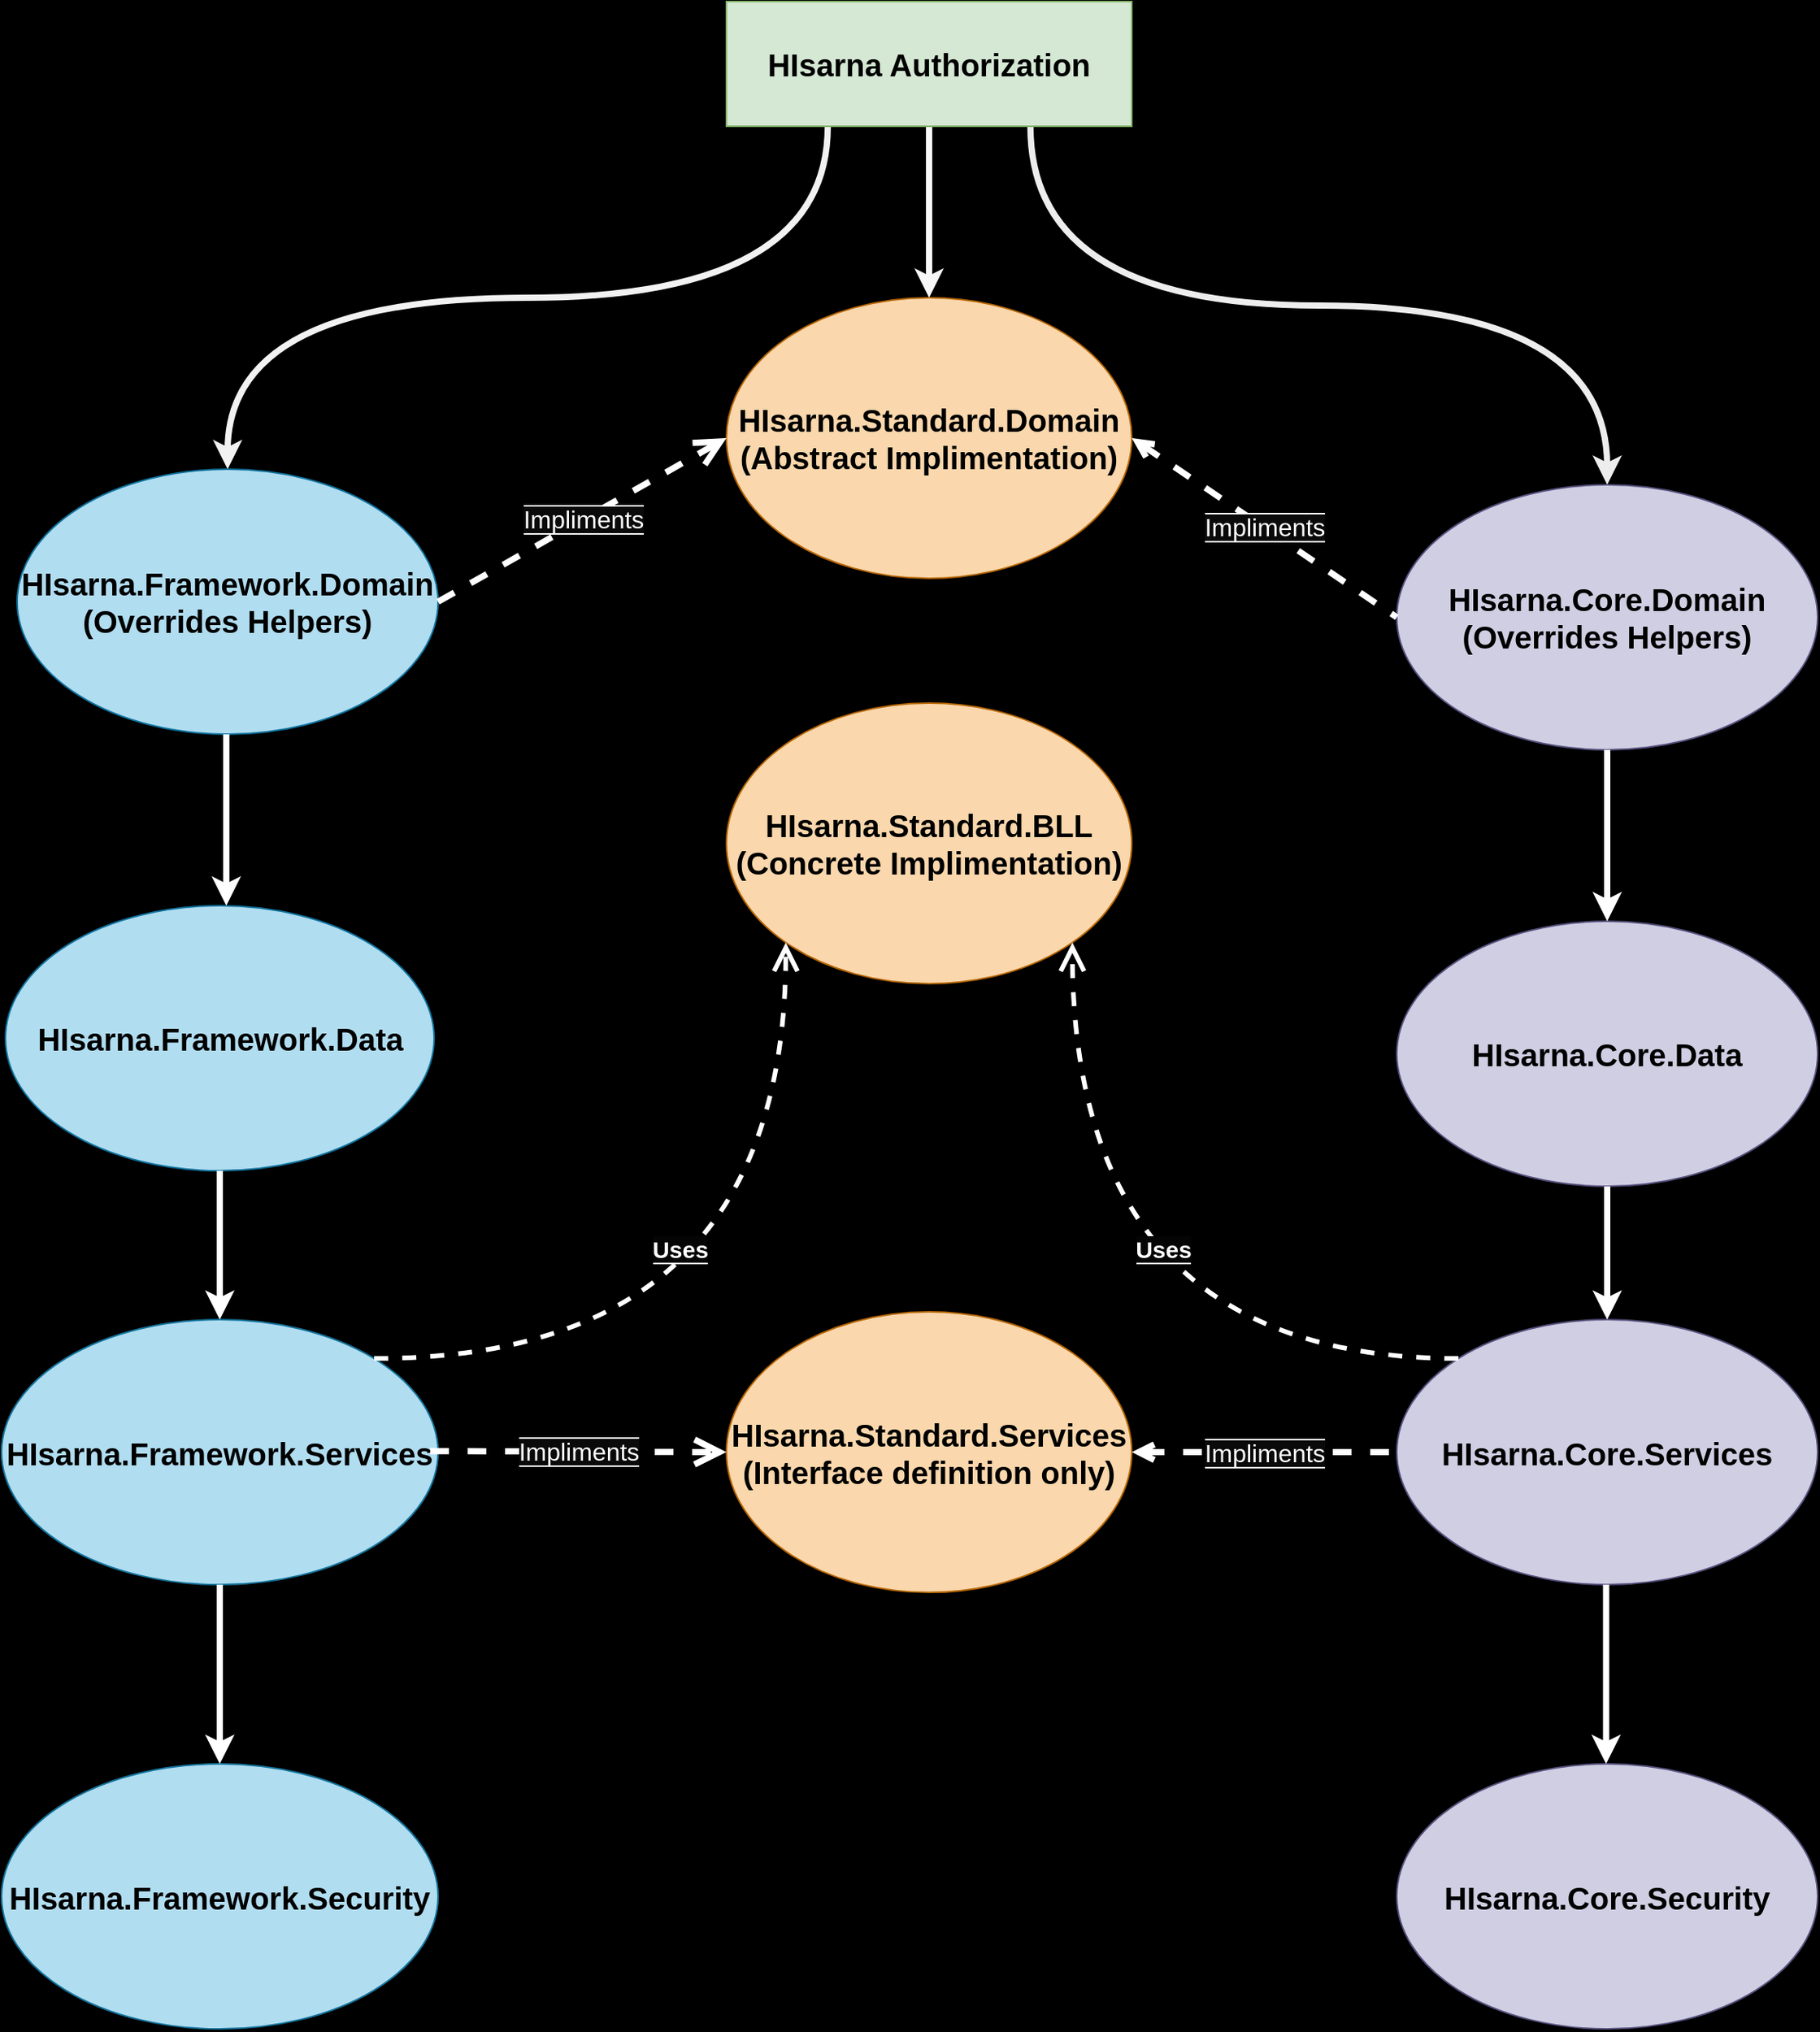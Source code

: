 <mxfile version="21.5.1" type="device">
  <diagram name="Page-1" id="m-1QY2oT3l0n69f6nNiI">
    <mxGraphModel dx="2734" dy="3389" grid="1" gridSize="10" guides="1" tooltips="1" connect="1" arrows="1" fold="1" page="1" pageScale="1" pageWidth="850" pageHeight="1100" background="#000000" math="0" shadow="0">
      <root>
        <mxCell id="0" />
        <mxCell id="1" parent="0" />
        <mxCell id="ImhGzAs-u86jqNpPHCjo-1" value="&lt;font style=&quot;font-size: 20px;&quot;&gt;&lt;b&gt;HIsarna.Standard.Domain&lt;br&gt;(Abstract Implimentation)&lt;br&gt;&lt;/b&gt;&lt;/font&gt;" style="ellipse;whiteSpace=wrap;html=1;fillColor=#fad7ac;strokeColor=#b46504;" vertex="1" parent="1">
          <mxGeometry x="10" y="-1360" width="260" height="180" as="geometry" />
        </mxCell>
        <mxCell id="ImhGzAs-u86jqNpPHCjo-2" value="&lt;font style=&quot;font-size: 20px;&quot;&gt;&lt;b&gt;HIsarna.Standard.BLL&lt;br&gt;&lt;/b&gt;&lt;b style=&quot;border-color: var(--border-color);&quot;&gt;(Concrete Implimentation)&lt;/b&gt;&lt;b&gt;&lt;br&gt;&lt;/b&gt;&lt;/font&gt;" style="ellipse;whiteSpace=wrap;html=1;fillColor=#fad7ac;strokeColor=#b46504;" vertex="1" parent="1">
          <mxGeometry x="10" y="-1100" width="260" height="180" as="geometry" />
        </mxCell>
        <mxCell id="ImhGzAs-u86jqNpPHCjo-3" value="&lt;font style=&quot;font-size: 20px;&quot;&gt;&lt;b&gt;HIsarna.Standard.Services&lt;br&gt;(Interface definition only)&lt;br&gt;&lt;/b&gt;&lt;/font&gt;" style="ellipse;whiteSpace=wrap;html=1;fillColor=#fad7ac;strokeColor=#b46504;" vertex="1" parent="1">
          <mxGeometry x="10" y="-709.46" width="260" height="180" as="geometry" />
        </mxCell>
        <mxCell id="ImhGzAs-u86jqNpPHCjo-4" style="edgeStyle=orthogonalEdgeStyle;rounded=0;orthogonalLoop=1;jettySize=auto;html=1;exitX=0.25;exitY=1;exitDx=0;exitDy=0;entryX=0.5;entryY=0;entryDx=0;entryDy=0;strokeWidth=4;strokeColor=#F2F2F2;curved=1;" edge="1" parent="1" source="ImhGzAs-u86jqNpPHCjo-7" target="ImhGzAs-u86jqNpPHCjo-12">
          <mxGeometry relative="1" as="geometry" />
        </mxCell>
        <mxCell id="ImhGzAs-u86jqNpPHCjo-5" style="edgeStyle=orthogonalEdgeStyle;rounded=0;orthogonalLoop=1;jettySize=auto;html=1;exitX=0.5;exitY=1;exitDx=0;exitDy=0;curved=1;strokeWidth=4;strokeColor=#F7F7F7;entryX=0.5;entryY=0;entryDx=0;entryDy=0;" edge="1" parent="1" source="ImhGzAs-u86jqNpPHCjo-7" target="ImhGzAs-u86jqNpPHCjo-1">
          <mxGeometry relative="1" as="geometry">
            <mxPoint x="150" y="-1380" as="targetPoint" />
          </mxGeometry>
        </mxCell>
        <mxCell id="ImhGzAs-u86jqNpPHCjo-6" style="edgeStyle=orthogonalEdgeStyle;rounded=0;orthogonalLoop=1;jettySize=auto;html=1;exitX=0.75;exitY=1;exitDx=0;exitDy=0;entryX=0.5;entryY=0;entryDx=0;entryDy=0;strokeWidth=4;strokeColor=#EDEDED;curved=1;" edge="1" parent="1" source="ImhGzAs-u86jqNpPHCjo-7" target="ImhGzAs-u86jqNpPHCjo-13">
          <mxGeometry relative="1" as="geometry" />
        </mxCell>
        <mxCell id="ImhGzAs-u86jqNpPHCjo-7" value="&lt;h1&gt;&lt;font style=&quot;font-size: 20px;&quot;&gt;&lt;b&gt;HIsarna Authorization&lt;/b&gt;&lt;/font&gt;&lt;/h1&gt;" style="whiteSpace=wrap;html=1;fillColor=#d5e8d4;strokeColor=#82b366;" vertex="1" parent="1">
          <mxGeometry x="10" y="-1550" width="260" height="80" as="geometry" />
        </mxCell>
        <mxCell id="ImhGzAs-u86jqNpPHCjo-8" value="&lt;font color=&quot;#f7f7f7&quot; style=&quot;font-size: 20px;&quot;&gt;&lt;b&gt;HIsarna.Framework.Services&lt;/b&gt;&lt;/font&gt;" style="ellipse;whiteSpace=wrap;html=1;fillColor=#fad7ac;strokeColor=#b46504;opacity=30;" vertex="1" parent="1">
          <mxGeometry x="-455" y="-704.46" width="280" height="170" as="geometry" />
        </mxCell>
        <mxCell id="ImhGzAs-u86jqNpPHCjo-9" value="&lt;font color=&quot;#f7f7f7&quot; style=&quot;font-size: 20px;&quot;&gt;&lt;b&gt;HIsarna.Framework.Security&lt;/b&gt;&lt;/font&gt;" style="ellipse;whiteSpace=wrap;html=1;fillColor=#fad7ac;strokeColor=#b46504;opacity=30;" vertex="1" parent="1">
          <mxGeometry x="-455" y="-419.46" width="280" height="170" as="geometry" />
        </mxCell>
        <mxCell id="ImhGzAs-u86jqNpPHCjo-10" value="&lt;font style=&quot;font-size: 20px;&quot;&gt;&lt;b&gt;HIsarna.Framework.Security&lt;/b&gt;&lt;/font&gt;" style="ellipse;whiteSpace=wrap;html=1;fillColor=#b1ddf0;strokeColor=#10739e;" vertex="1" parent="1">
          <mxGeometry x="-455" y="-419.46" width="280" height="170" as="geometry" />
        </mxCell>
        <mxCell id="ImhGzAs-u86jqNpPHCjo-11" value="&lt;font style=&quot;font-size: 20px;&quot;&gt;&lt;b&gt;HIsarna.Framework.Services&lt;/b&gt;&lt;/font&gt;" style="ellipse;whiteSpace=wrap;html=1;fillColor=#b1ddf0;strokeColor=#10739e;" vertex="1" parent="1">
          <mxGeometry x="-455" y="-704.46" width="280" height="170" as="geometry" />
        </mxCell>
        <mxCell id="ImhGzAs-u86jqNpPHCjo-12" value="&lt;font style=&quot;font-size: 20px;&quot;&gt;&lt;b&gt;HIsarna.Framework.Domain&lt;br&gt;&lt;/b&gt;&lt;b style=&quot;border-color: var(--border-color);&quot;&gt;(Overrides Helpers)&lt;/b&gt;&lt;b&gt;&lt;br&gt;&lt;/b&gt;&lt;/font&gt;" style="ellipse;whiteSpace=wrap;html=1;fillColor=#b1ddf0;strokeColor=#10739e;" vertex="1" parent="1">
          <mxGeometry x="-445" y="-1250" width="270" height="170" as="geometry" />
        </mxCell>
        <mxCell id="ImhGzAs-u86jqNpPHCjo-13" value="&lt;font style=&quot;font-size: 20px;&quot;&gt;&lt;b&gt;HIsarna.Core.Domain&lt;br&gt;(Overrides Helpers)&lt;br&gt;&lt;/b&gt;&lt;/font&gt;" style="ellipse;whiteSpace=wrap;html=1;fillColor=#d0cee2;strokeColor=#56517e;" vertex="1" parent="1">
          <mxGeometry x="440" y="-1240" width="270" height="170" as="geometry" />
        </mxCell>
        <mxCell id="ImhGzAs-u86jqNpPHCjo-14" value="&lt;font style=&quot;font-size: 20px;&quot;&gt;&lt;b&gt;HIsarna.Core.Services&lt;/b&gt;&lt;/font&gt;" style="ellipse;whiteSpace=wrap;html=1;fillColor=#d0cee2;strokeColor=#56517e;" vertex="1" parent="1">
          <mxGeometry x="440" y="-704.46" width="270" height="170" as="geometry" />
        </mxCell>
        <mxCell id="ImhGzAs-u86jqNpPHCjo-15" value="&lt;font style=&quot;font-size: 20px;&quot;&gt;&lt;b&gt;HIsarna.Core.Security&lt;/b&gt;&lt;/font&gt;" style="ellipse;whiteSpace=wrap;html=1;fillColor=#d0cee2;strokeColor=#56517e;" vertex="1" parent="1">
          <mxGeometry x="440" y="-419.46" width="270" height="170" as="geometry" />
        </mxCell>
        <mxCell id="ImhGzAs-u86jqNpPHCjo-16" style="edgeStyle=orthogonalEdgeStyle;rounded=0;orthogonalLoop=1;jettySize=auto;html=1;exitX=0.5;exitY=1;exitDx=0;exitDy=0;strokeWidth=4;strokeColor=#FFFFFF;curved=1;" edge="1" parent="1" source="ImhGzAs-u86jqNpPHCjo-11" target="ImhGzAs-u86jqNpPHCjo-10">
          <mxGeometry relative="1" as="geometry">
            <mxPoint x="-325" y="-511.82" as="sourcePoint" />
            <mxPoint x="-330" y="-121.82" as="targetPoint" />
          </mxGeometry>
        </mxCell>
        <mxCell id="ImhGzAs-u86jqNpPHCjo-17" style="edgeStyle=orthogonalEdgeStyle;rounded=0;orthogonalLoop=1;jettySize=auto;html=1;exitX=0.5;exitY=1;exitDx=0;exitDy=0;strokeWidth=4;strokeColor=#FFFFFF;curved=1;" edge="1" parent="1">
          <mxGeometry relative="1" as="geometry">
            <mxPoint x="574.29" y="-534.46" as="sourcePoint" />
            <mxPoint x="574.29" y="-419.46" as="targetPoint" />
          </mxGeometry>
        </mxCell>
        <mxCell id="ImhGzAs-u86jqNpPHCjo-18" value="&lt;font style=&quot;font-size: 20px;&quot;&gt;&lt;b&gt;HIsarna.Core.Data&lt;/b&gt;&lt;/font&gt;" style="ellipse;whiteSpace=wrap;html=1;fillColor=#d0cee2;strokeColor=#56517e;" vertex="1" parent="1">
          <mxGeometry x="440" y="-960" width="270" height="170" as="geometry" />
        </mxCell>
        <mxCell id="ImhGzAs-u86jqNpPHCjo-19" value="&lt;font style=&quot;font-size: 20px;&quot;&gt;&lt;b&gt;HIsarna.Framework.Data&lt;/b&gt;&lt;/font&gt;" style="ellipse;whiteSpace=wrap;html=1;fillColor=#B1DDF0;strokeColor=#10739e;" vertex="1" parent="1">
          <mxGeometry x="-452.5" y="-970" width="275" height="170" as="geometry" />
        </mxCell>
        <mxCell id="ImhGzAs-u86jqNpPHCjo-20" value="&lt;font color=&quot;#ffffff&quot; style=&quot;font-size: 16px; background-color: rgb(10, 10, 10);&quot;&gt;Impliments&lt;/font&gt;" style="endArrow=open;endSize=12;dashed=1;html=1;rounded=0;strokeWidth=4;strokeColor=#FFFFFF;entryX=0;entryY=0.5;entryDx=0;entryDy=0;" edge="1" parent="1" target="ImhGzAs-u86jqNpPHCjo-3">
          <mxGeometry width="160" relative="1" as="geometry">
            <mxPoint x="-180" y="-620.17" as="sourcePoint" />
            <mxPoint x="-20" y="-620.17" as="targetPoint" />
          </mxGeometry>
        </mxCell>
        <mxCell id="ImhGzAs-u86jqNpPHCjo-21" value="&lt;font color=&quot;#ffffff&quot; style=&quot;font-size: 16px; background-color: rgb(10, 10, 10);&quot;&gt;Impliments&lt;/font&gt;" style="endArrow=none;endSize=12;dashed=1;html=1;rounded=0;strokeWidth=4;strokeColor=#FFFFFF;entryX=0;entryY=0.5;entryDx=0;entryDy=0;exitX=1;exitY=0.5;exitDx=0;exitDy=0;startArrow=open;startFill=0;endFill=0;" edge="1" parent="1" source="ImhGzAs-u86jqNpPHCjo-3" target="ImhGzAs-u86jqNpPHCjo-14">
          <mxGeometry width="160" relative="1" as="geometry">
            <mxPoint x="310" y="-550" as="sourcePoint" />
            <mxPoint x="380" y="-560" as="targetPoint" />
          </mxGeometry>
        </mxCell>
        <mxCell id="ImhGzAs-u86jqNpPHCjo-22" style="edgeStyle=orthogonalEdgeStyle;rounded=0;orthogonalLoop=1;jettySize=auto;html=1;strokeWidth=4;strokeColor=#FFFFFF;curved=1;exitX=0.5;exitY=1;exitDx=0;exitDy=0;entryX=0.5;entryY=0;entryDx=0;entryDy=0;" edge="1" parent="1" source="ImhGzAs-u86jqNpPHCjo-18" target="ImhGzAs-u86jqNpPHCjo-14">
          <mxGeometry relative="1" as="geometry">
            <mxPoint x="690" y="-760" as="sourcePoint" />
            <mxPoint x="650" y="-750" as="targetPoint" />
          </mxGeometry>
        </mxCell>
        <mxCell id="ImhGzAs-u86jqNpPHCjo-23" style="edgeStyle=orthogonalEdgeStyle;rounded=0;orthogonalLoop=1;jettySize=auto;html=1;strokeWidth=4;strokeColor=#FFFFFF;curved=1;exitX=0.5;exitY=1;exitDx=0;exitDy=0;entryX=0.5;entryY=0;entryDx=0;entryDy=0;" edge="1" parent="1" source="ImhGzAs-u86jqNpPHCjo-19" target="ImhGzAs-u86jqNpPHCjo-11">
          <mxGeometry relative="1" as="geometry">
            <mxPoint x="-360" y="-780" as="sourcePoint" />
            <mxPoint x="-155" y="-730" as="targetPoint" />
          </mxGeometry>
        </mxCell>
        <mxCell id="ImhGzAs-u86jqNpPHCjo-24" value="&lt;font color=&quot;#ffffff&quot; style=&quot;font-size: 16px; background-color: rgb(10, 10, 10);&quot;&gt;Impliments&lt;/font&gt;" style="endArrow=none;endSize=12;dashed=1;html=1;rounded=0;strokeWidth=4;strokeColor=#FFFFFF;startArrow=open;startFill=0;endFill=0;entryX=0;entryY=0.5;entryDx=0;entryDy=0;exitX=1;exitY=0.5;exitDx=0;exitDy=0;" edge="1" parent="1" source="ImhGzAs-u86jqNpPHCjo-1" target="ImhGzAs-u86jqNpPHCjo-13">
          <mxGeometry width="160" relative="1" as="geometry">
            <mxPoint x="320" y="-1210" as="sourcePoint" />
            <mxPoint x="410" y="-1180" as="targetPoint" />
          </mxGeometry>
        </mxCell>
        <mxCell id="ImhGzAs-u86jqNpPHCjo-25" value="&lt;font color=&quot;#ffffff&quot; style=&quot;font-size: 16px; background-color: rgb(10, 10, 10);&quot;&gt;Impliments&lt;/font&gt;" style="endArrow=open;endSize=12;dashed=1;html=1;rounded=0;strokeWidth=4;strokeColor=#FFFFFF;entryX=0;entryY=0.5;entryDx=0;entryDy=0;exitX=1;exitY=0.5;exitDx=0;exitDy=0;" edge="1" parent="1" source="ImhGzAs-u86jqNpPHCjo-12" target="ImhGzAs-u86jqNpPHCjo-1">
          <mxGeometry width="160" relative="1" as="geometry">
            <mxPoint x="-150" y="-1170" as="sourcePoint" />
            <mxPoint x="40" y="-1168.83" as="targetPoint" />
          </mxGeometry>
        </mxCell>
        <mxCell id="ImhGzAs-u86jqNpPHCjo-26" value="&lt;span style=&quot;background-color: rgb(5, 5, 5); font-size: 15px;&quot;&gt;&lt;font style=&quot;font-size: 15px;&quot; color=&quot;#ffffff&quot;&gt;Uses&lt;/font&gt;&lt;/span&gt;" style="endArrow=open;endSize=12;dashed=1;html=1;rounded=0;strokeColor=#FFFFFF;strokeWidth=3;exitX=0;exitY=0;exitDx=0;exitDy=0;edgeStyle=orthogonalEdgeStyle;curved=1;entryX=1;entryY=1;entryDx=0;entryDy=0;fontStyle=1;fontSize=15;" edge="1" parent="1" source="ImhGzAs-u86jqNpPHCjo-14" target="ImhGzAs-u86jqNpPHCjo-2">
          <mxGeometry x="0.238" y="-58" width="160" relative="1" as="geometry">
            <mxPoint x="240" y="-790" as="sourcePoint" />
            <mxPoint x="230" y="-870" as="targetPoint" />
            <mxPoint as="offset" />
          </mxGeometry>
        </mxCell>
        <mxCell id="ImhGzAs-u86jqNpPHCjo-27" value="&lt;span style=&quot;background-color: rgb(5, 5, 5); font-size: 15px;&quot;&gt;&lt;font style=&quot;font-size: 15px;&quot; color=&quot;#ffffff&quot;&gt;Uses&lt;/font&gt;&lt;/span&gt;" style="endArrow=open;endSize=12;dashed=1;html=1;rounded=0;strokeColor=#FFFFFF;strokeWidth=3;edgeStyle=orthogonalEdgeStyle;curved=1;entryX=0;entryY=1;entryDx=0;entryDy=0;fontStyle=1;fontSize=15;exitX=1;exitY=0;exitDx=0;exitDy=0;" edge="1" parent="1" source="ImhGzAs-u86jqNpPHCjo-11" target="ImhGzAs-u86jqNpPHCjo-2">
          <mxGeometry x="0.26" y="68" width="160" relative="1" as="geometry">
            <mxPoint x="-150" y="-670" as="sourcePoint" />
            <mxPoint x="-150" y="-1030" as="targetPoint" />
            <mxPoint as="offset" />
          </mxGeometry>
        </mxCell>
        <mxCell id="ImhGzAs-u86jqNpPHCjo-28" style="edgeStyle=orthogonalEdgeStyle;rounded=0;orthogonalLoop=1;jettySize=auto;html=1;strokeWidth=4;strokeColor=#FFFFFF;curved=1;exitX=0.5;exitY=1;exitDx=0;exitDy=0;entryX=0.5;entryY=0;entryDx=0;entryDy=0;" edge="1" parent="1" source="ImhGzAs-u86jqNpPHCjo-13" target="ImhGzAs-u86jqNpPHCjo-18">
          <mxGeometry relative="1" as="geometry">
            <mxPoint x="570" y="-1056" as="sourcePoint" />
            <mxPoint x="570" y="-970" as="targetPoint" />
          </mxGeometry>
        </mxCell>
        <mxCell id="ImhGzAs-u86jqNpPHCjo-29" style="edgeStyle=orthogonalEdgeStyle;rounded=0;orthogonalLoop=1;jettySize=auto;html=1;strokeWidth=4;strokeColor=#FFFFFF;curved=1;exitX=0.5;exitY=1;exitDx=0;exitDy=0;entryX=0.5;entryY=0;entryDx=0;entryDy=0;" edge="1" parent="1">
          <mxGeometry relative="1" as="geometry">
            <mxPoint x="-310.83" y="-1080" as="sourcePoint" />
            <mxPoint x="-310.83" y="-970" as="targetPoint" />
          </mxGeometry>
        </mxCell>
      </root>
    </mxGraphModel>
  </diagram>
</mxfile>
